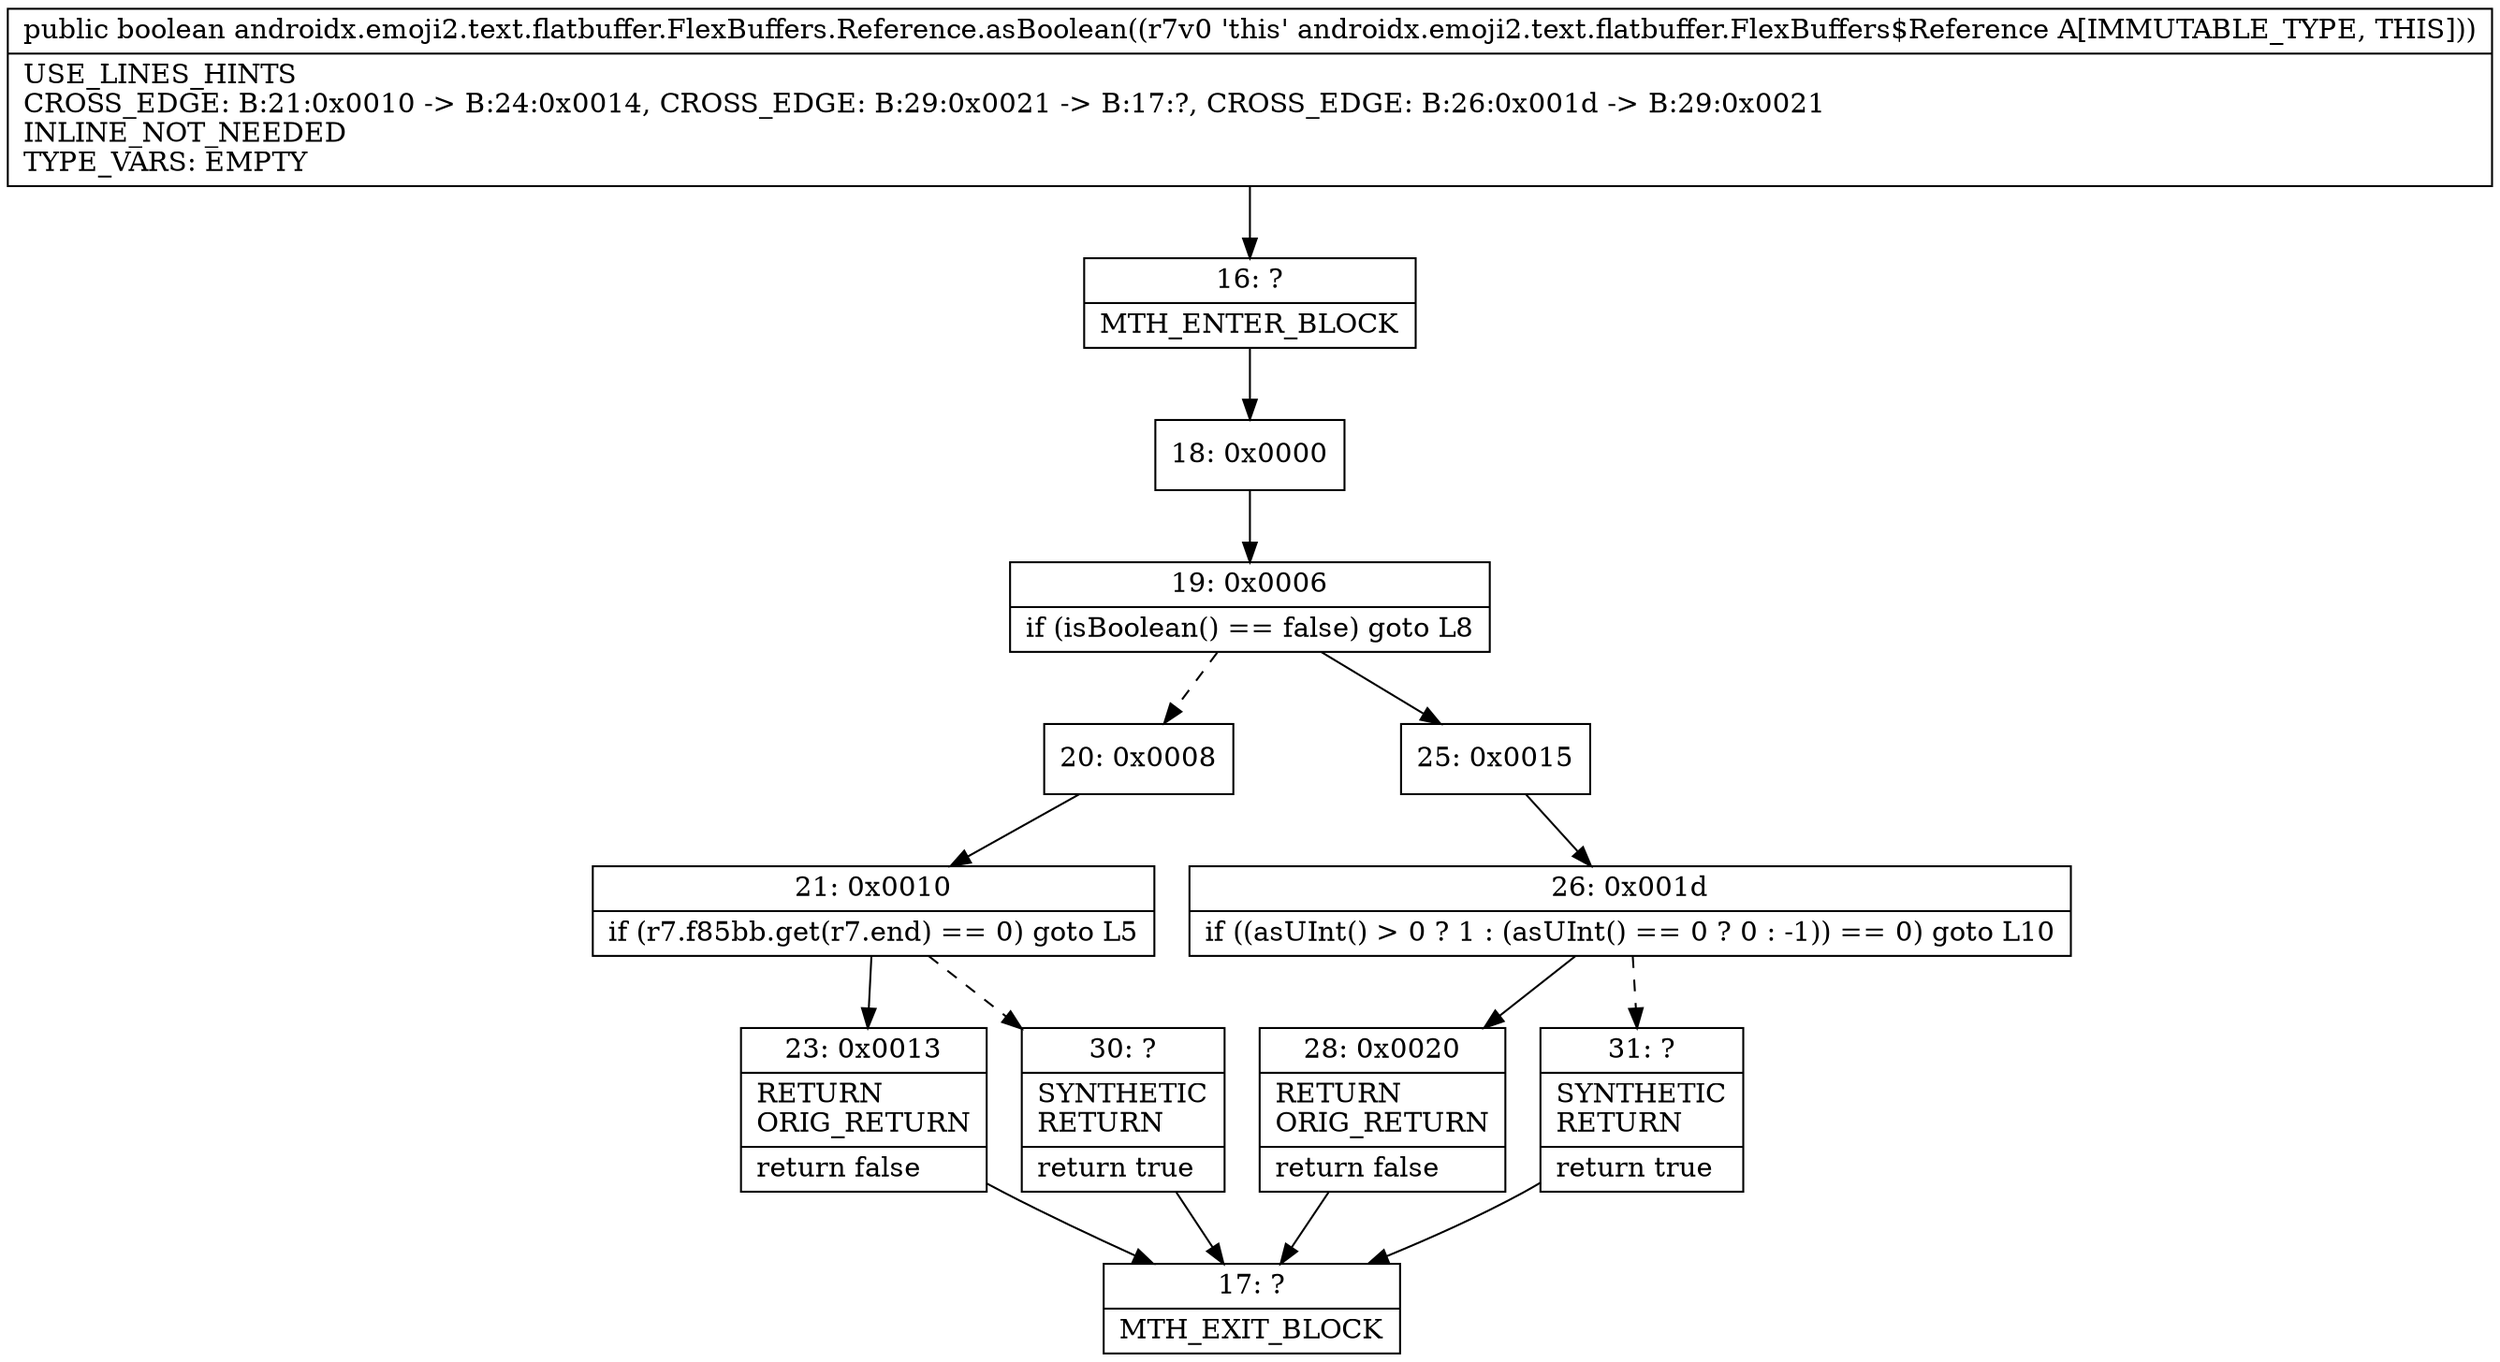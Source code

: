 digraph "CFG forandroidx.emoji2.text.flatbuffer.FlexBuffers.Reference.asBoolean()Z" {
Node_16 [shape=record,label="{16\:\ ?|MTH_ENTER_BLOCK\l}"];
Node_18 [shape=record,label="{18\:\ 0x0000}"];
Node_19 [shape=record,label="{19\:\ 0x0006|if (isBoolean() == false) goto L8\l}"];
Node_20 [shape=record,label="{20\:\ 0x0008}"];
Node_21 [shape=record,label="{21\:\ 0x0010|if (r7.f85bb.get(r7.end) == 0) goto L5\l}"];
Node_23 [shape=record,label="{23\:\ 0x0013|RETURN\lORIG_RETURN\l|return false\l}"];
Node_17 [shape=record,label="{17\:\ ?|MTH_EXIT_BLOCK\l}"];
Node_30 [shape=record,label="{30\:\ ?|SYNTHETIC\lRETURN\l|return true\l}"];
Node_25 [shape=record,label="{25\:\ 0x0015}"];
Node_26 [shape=record,label="{26\:\ 0x001d|if ((asUInt() \> 0 ? 1 : (asUInt() == 0 ? 0 : \-1)) == 0) goto L10\l}"];
Node_28 [shape=record,label="{28\:\ 0x0020|RETURN\lORIG_RETURN\l|return false\l}"];
Node_31 [shape=record,label="{31\:\ ?|SYNTHETIC\lRETURN\l|return true\l}"];
MethodNode[shape=record,label="{public boolean androidx.emoji2.text.flatbuffer.FlexBuffers.Reference.asBoolean((r7v0 'this' androidx.emoji2.text.flatbuffer.FlexBuffers$Reference A[IMMUTABLE_TYPE, THIS]))  | USE_LINES_HINTS\lCROSS_EDGE: B:21:0x0010 \-\> B:24:0x0014, CROSS_EDGE: B:29:0x0021 \-\> B:17:?, CROSS_EDGE: B:26:0x001d \-\> B:29:0x0021\lINLINE_NOT_NEEDED\lTYPE_VARS: EMPTY\l}"];
MethodNode -> Node_16;Node_16 -> Node_18;
Node_18 -> Node_19;
Node_19 -> Node_20[style=dashed];
Node_19 -> Node_25;
Node_20 -> Node_21;
Node_21 -> Node_23;
Node_21 -> Node_30[style=dashed];
Node_23 -> Node_17;
Node_30 -> Node_17;
Node_25 -> Node_26;
Node_26 -> Node_28;
Node_26 -> Node_31[style=dashed];
Node_28 -> Node_17;
Node_31 -> Node_17;
}

